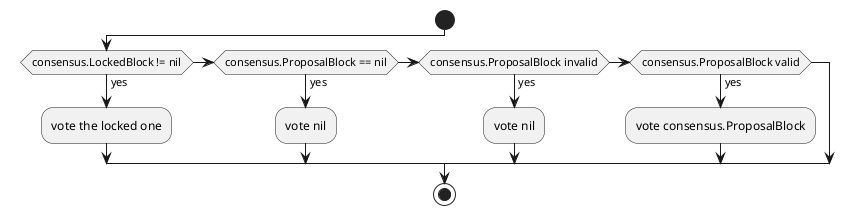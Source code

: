 @startuml
'https://plantuml.com/activity-diagram-beta

start
if (consensus.LockedBlock != nil) then (yes)
  :vote the locked one;
else if (consensus.ProposalBlock == nil) then (yes)
  :vote nil;
else if (consensus.ProposalBlock invalid) then (yes)
  :vote nil;
else if (consensus.ProposalBlock valid) then (yes)
  :vote consensus.ProposalBlock;
endif

stop

@enduml
